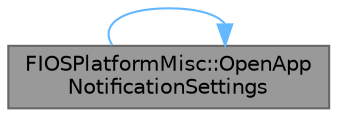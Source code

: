 digraph "FIOSPlatformMisc::OpenAppNotificationSettings"
{
 // INTERACTIVE_SVG=YES
 // LATEX_PDF_SIZE
  bgcolor="transparent";
  edge [fontname=Helvetica,fontsize=10,labelfontname=Helvetica,labelfontsize=10];
  node [fontname=Helvetica,fontsize=10,shape=box,height=0.2,width=0.4];
  rankdir="LR";
  Node1 [id="Node000001",label="FIOSPlatformMisc::OpenApp\lNotificationSettings",height=0.2,width=0.4,color="gray40", fillcolor="grey60", style="filled", fontcolor="black",tooltip="Open the Settings app at the Notification page for this app."];
  Node1 -> Node1 [id="edge1_Node000001_Node000001",color="steelblue1",style="solid",tooltip=" "];
}
